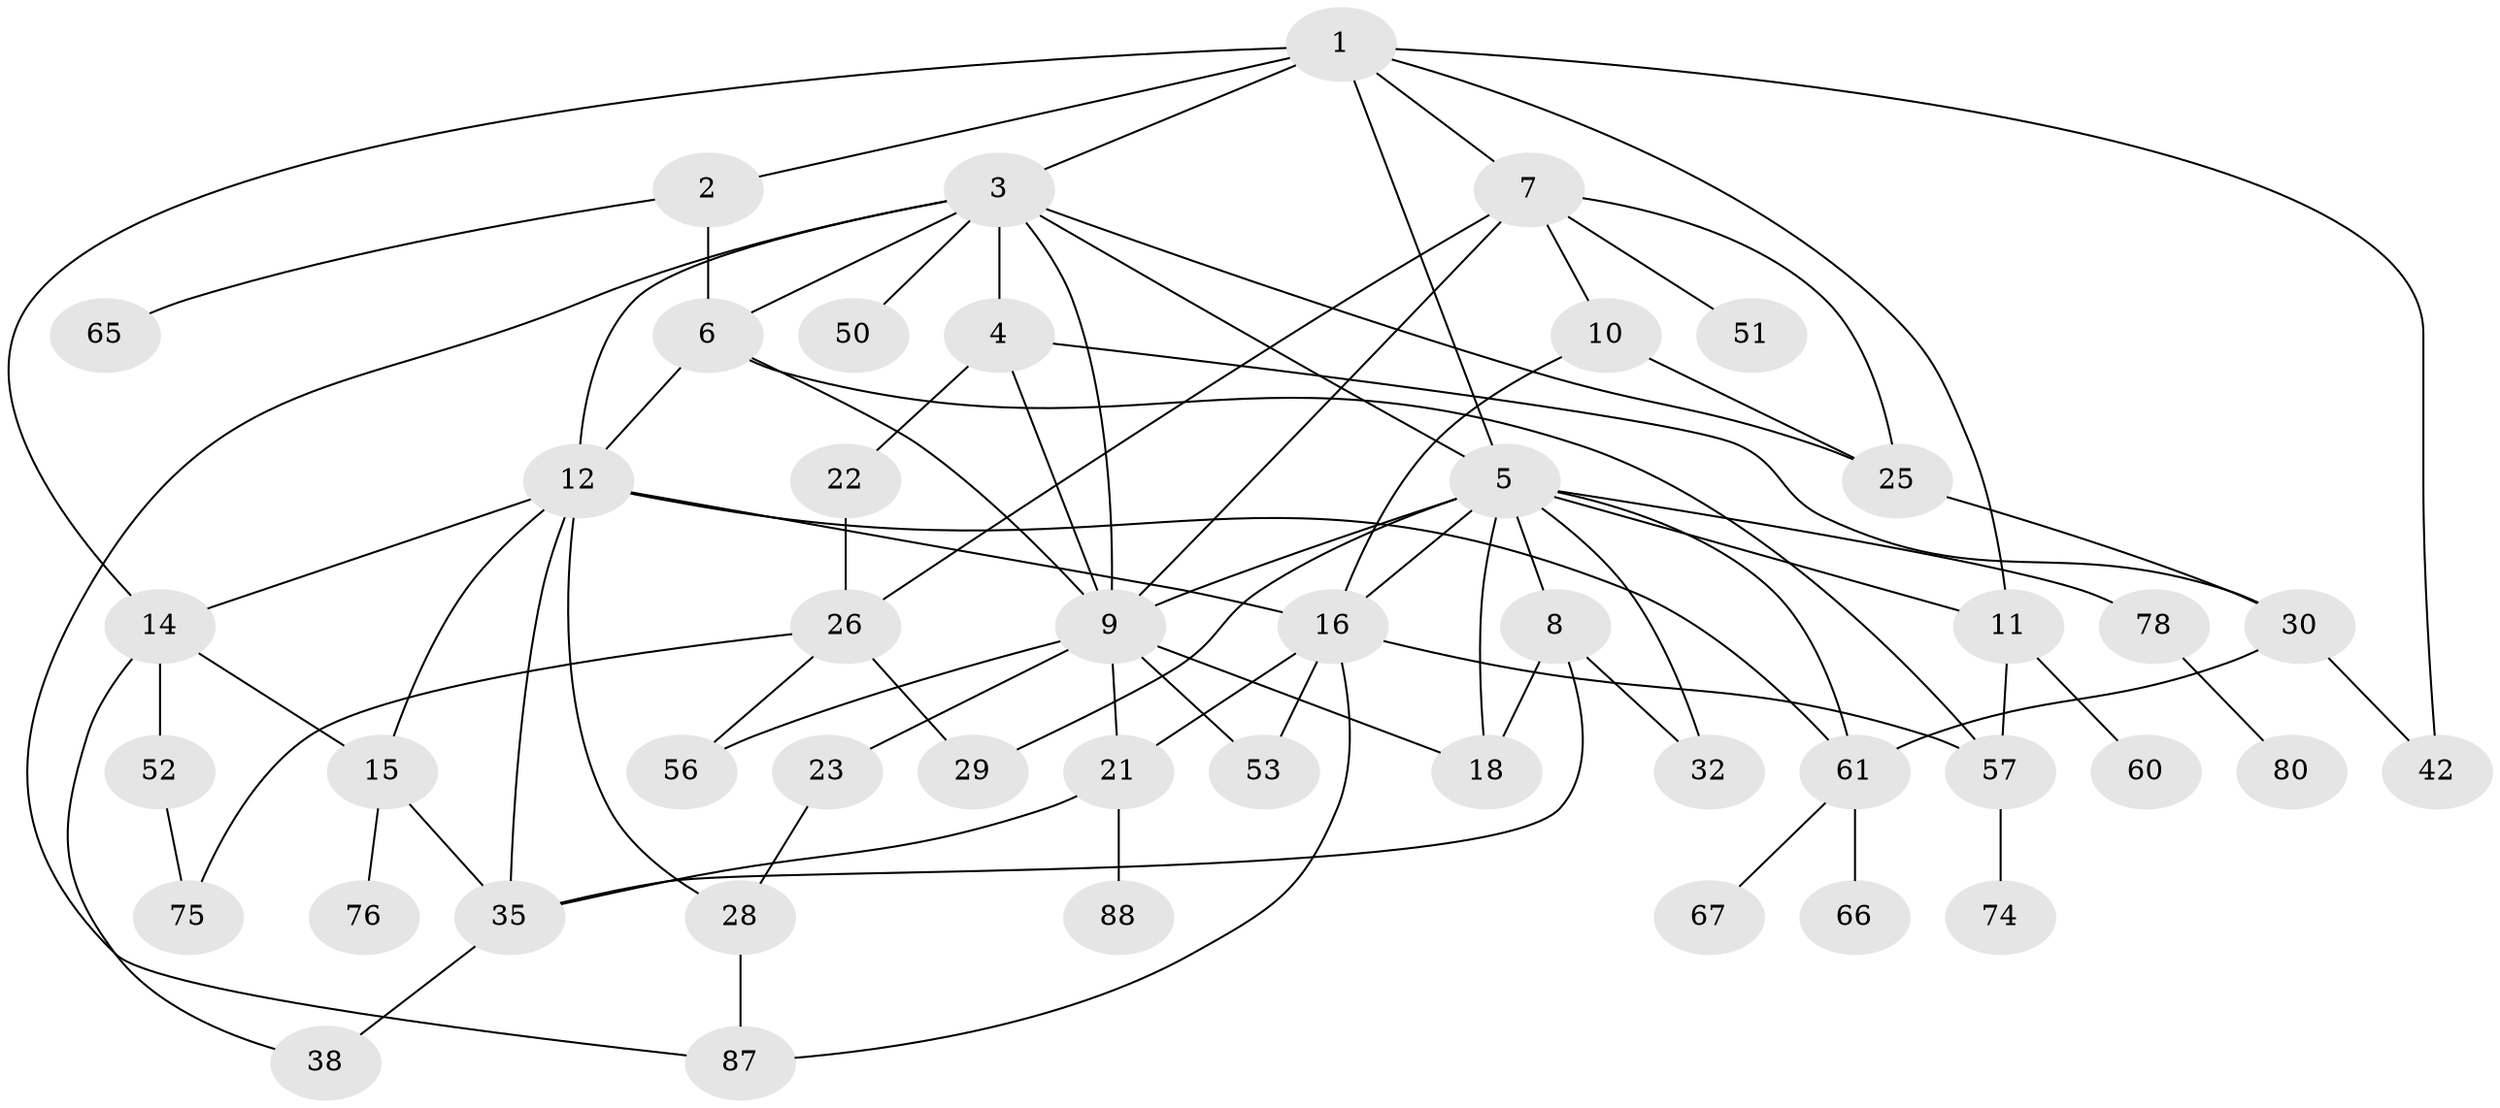 // original degree distribution, {7: 0.03260869565217391, 3: 0.22826086956521738, 9: 0.010869565217391304, 4: 0.17391304347826086, 8: 0.010869565217391304, 2: 0.30434782608695654, 6: 0.03260869565217391, 5: 0.010869565217391304, 1: 0.1956521739130435}
// Generated by graph-tools (version 1.1) at 2025/13/03/09/25 04:13:39]
// undirected, 46 vertices, 81 edges
graph export_dot {
graph [start="1"]
  node [color=gray90,style=filled];
  1;
  2;
  3 [super="+47+33+83+24"];
  4;
  5 [super="+92+39+13"];
  6 [super="+31"];
  7 [super="+34+69"];
  8;
  9 [super="+40+37"];
  10;
  11 [super="+20"];
  12 [super="+45"];
  14 [super="+48+43"];
  15 [super="+89+19"];
  16 [super="+71+17"];
  18;
  21 [super="+59"];
  22;
  23 [super="+68+55"];
  25 [super="+62"];
  26 [super="+41+90"];
  28;
  29;
  30;
  32;
  35 [super="+44"];
  38;
  42;
  50;
  51;
  52 [super="+91"];
  53;
  56 [super="+72"];
  57 [super="+70"];
  60;
  61 [super="+86+64"];
  65;
  66;
  67;
  74;
  75;
  76;
  78;
  80;
  87;
  88;
  1 -- 2;
  1 -- 3;
  1 -- 5;
  1 -- 7;
  1 -- 11;
  1 -- 14;
  1 -- 42;
  2 -- 65;
  2 -- 6;
  3 -- 4;
  3 -- 6;
  3 -- 9;
  3 -- 12;
  3 -- 87;
  3 -- 25;
  3 -- 50;
  3 -- 5;
  4 -- 22;
  4 -- 30;
  4 -- 9;
  5 -- 8;
  5 -- 29 [weight=2];
  5 -- 18;
  5 -- 32;
  5 -- 9;
  5 -- 78;
  5 -- 16 [weight=2];
  5 -- 61;
  5 -- 11;
  6 -- 57;
  6 -- 12;
  6 -- 9;
  7 -- 10;
  7 -- 9;
  7 -- 51;
  7 -- 25;
  7 -- 26;
  8 -- 18;
  8 -- 32;
  8 -- 35;
  9 -- 21 [weight=2];
  9 -- 23;
  9 -- 18;
  9 -- 53;
  9 -- 56;
  10 -- 25;
  10 -- 16;
  11 -- 57;
  11 -- 60;
  12 -- 16;
  12 -- 61;
  12 -- 35;
  12 -- 28;
  12 -- 14;
  12 -- 15;
  14 -- 15;
  14 -- 38;
  14 -- 52;
  15 -- 76;
  15 -- 35;
  16 -- 21;
  16 -- 53;
  16 -- 87;
  16 -- 57;
  21 -- 88;
  21 -- 35;
  22 -- 26;
  23 -- 28;
  25 -- 30;
  26 -- 29;
  26 -- 56;
  26 -- 75;
  28 -- 87;
  30 -- 42;
  30 -- 61;
  35 -- 38;
  52 -- 75;
  57 -- 74;
  61 -- 66;
  61 -- 67;
  78 -- 80;
}
